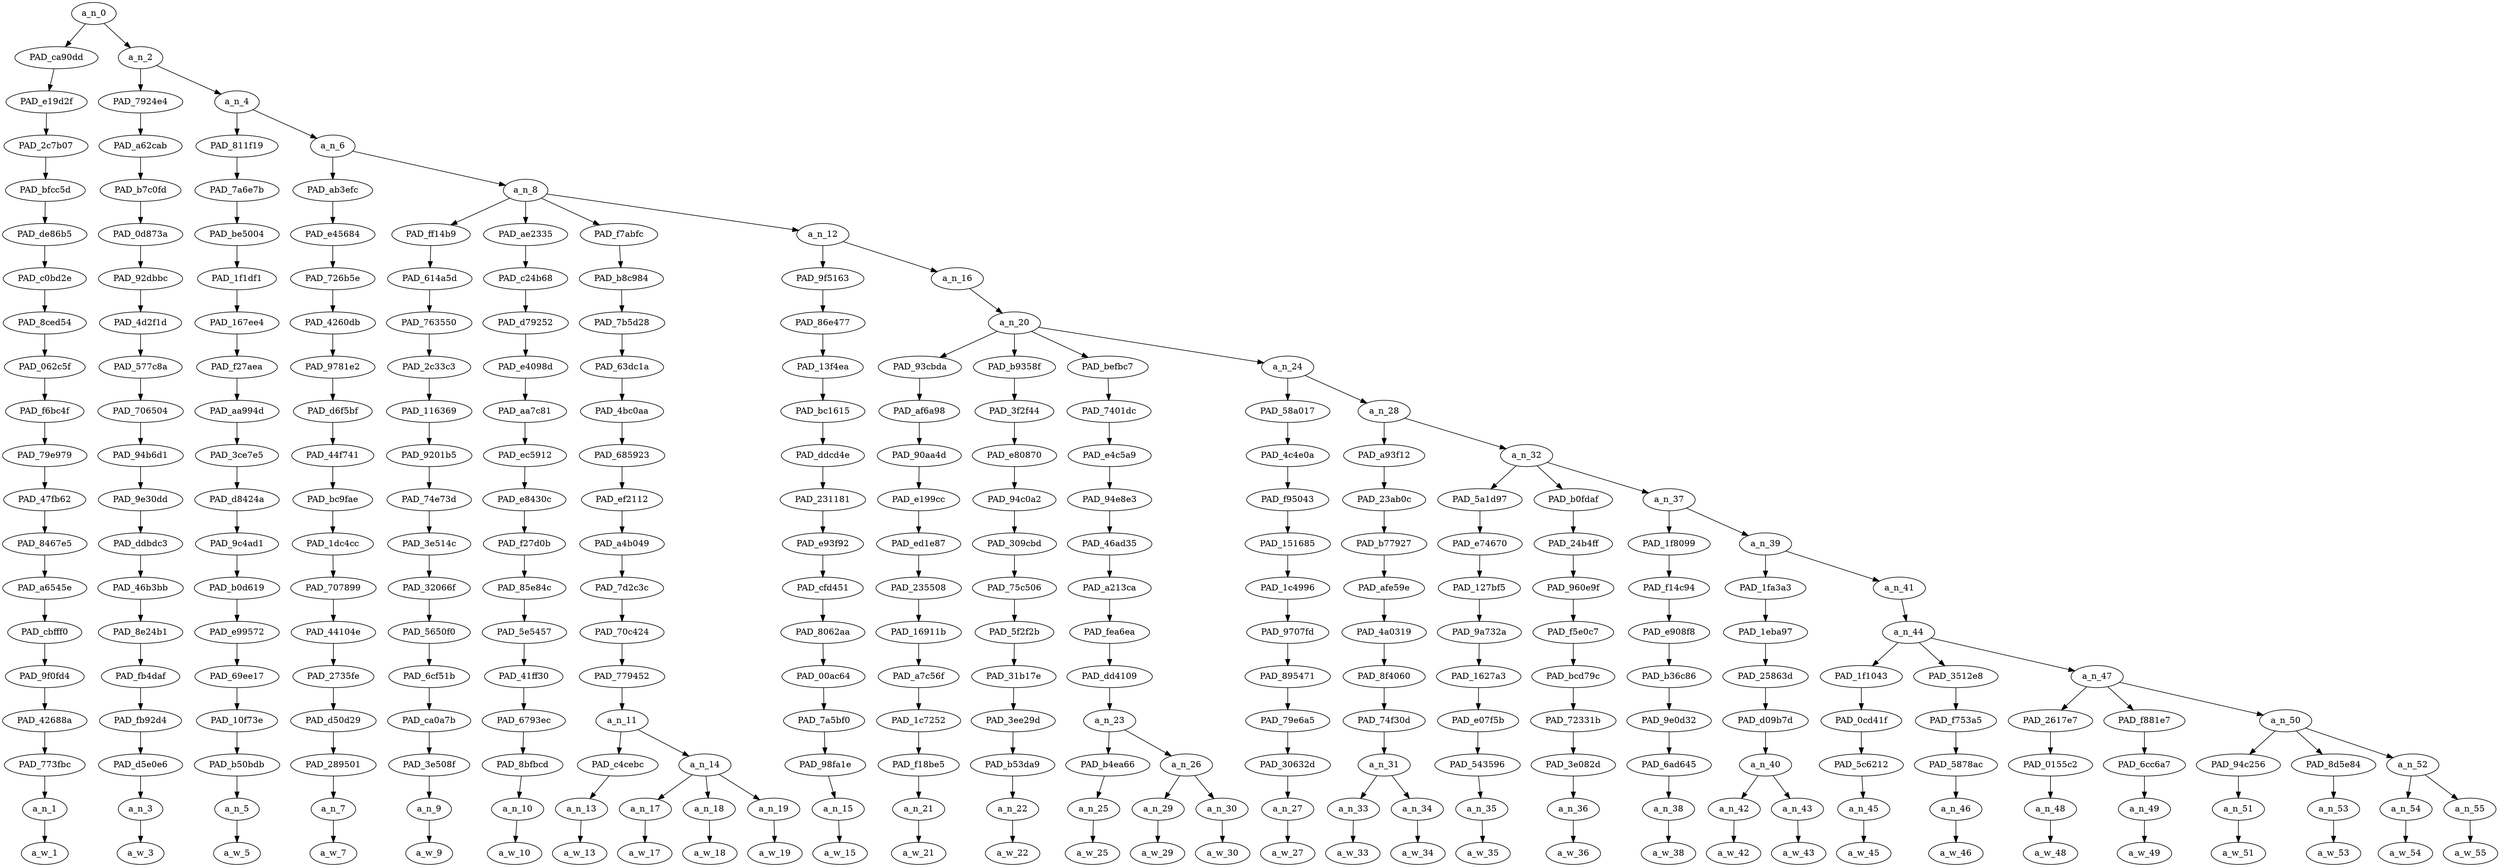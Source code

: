 strict digraph "" {
	a_n_0	[div_dir=-1,
		index=0,
		level=19,
		pos="1.12158203125,19!",
		text_span="[0, 1, 2, 3, 4, 5, 6, 7, 8, 9, 10, 11, 12, 13, 14, 15, 16, 17, 18, 19, 20, 21, 22, 23, 24, 25, 26, 27, 28, 29, 30, 31]",
		value=1.00000001];
	PAD_ca90dd	[div_dir=-1,
		index=0,
		level=18,
		pos="0.0,18!",
		text_span="[0]",
		value=0.02180018];
	a_n_0 -> PAD_ca90dd;
	a_n_2	[div_dir=-1,
		index=1,
		level=18,
		pos="2.2431640625,18!",
		text_span="[1, 2, 3, 4, 5, 6, 7, 8, 9, 10, 11, 12, 13, 14, 15, 16, 17, 18, 19, 20, 21, 22, 23, 24, 25, 26, 27, 28, 29, 30, 31]",
		value=0.97808562];
	a_n_0 -> a_n_2;
	PAD_e19d2f	[div_dir=-1,
		index=0,
		level=17,
		pos="0.0,17!",
		text_span="[0]",
		value=0.02180018];
	PAD_ca90dd -> PAD_e19d2f;
	PAD_2c7b07	[div_dir=-1,
		index=0,
		level=16,
		pos="0.0,16!",
		text_span="[0]",
		value=0.02180018];
	PAD_e19d2f -> PAD_2c7b07;
	PAD_bfcc5d	[div_dir=-1,
		index=0,
		level=15,
		pos="0.0,15!",
		text_span="[0]",
		value=0.02180018];
	PAD_2c7b07 -> PAD_bfcc5d;
	PAD_de86b5	[div_dir=-1,
		index=0,
		level=14,
		pos="0.0,14!",
		text_span="[0]",
		value=0.02180018];
	PAD_bfcc5d -> PAD_de86b5;
	PAD_c0bd2e	[div_dir=-1,
		index=0,
		level=13,
		pos="0.0,13!",
		text_span="[0]",
		value=0.02180018];
	PAD_de86b5 -> PAD_c0bd2e;
	PAD_8ced54	[div_dir=-1,
		index=0,
		level=12,
		pos="0.0,12!",
		text_span="[0]",
		value=0.02180018];
	PAD_c0bd2e -> PAD_8ced54;
	PAD_062c5f	[div_dir=-1,
		index=0,
		level=11,
		pos="0.0,11!",
		text_span="[0]",
		value=0.02180018];
	PAD_8ced54 -> PAD_062c5f;
	PAD_f6bc4f	[div_dir=-1,
		index=0,
		level=10,
		pos="0.0,10!",
		text_span="[0]",
		value=0.02180018];
	PAD_062c5f -> PAD_f6bc4f;
	PAD_79e979	[div_dir=-1,
		index=0,
		level=9,
		pos="0.0,9!",
		text_span="[0]",
		value=0.02180018];
	PAD_f6bc4f -> PAD_79e979;
	PAD_47fb62	[div_dir=-1,
		index=0,
		level=8,
		pos="0.0,8!",
		text_span="[0]",
		value=0.02180018];
	PAD_79e979 -> PAD_47fb62;
	PAD_8467e5	[div_dir=-1,
		index=0,
		level=7,
		pos="0.0,7!",
		text_span="[0]",
		value=0.02180018];
	PAD_47fb62 -> PAD_8467e5;
	PAD_a6545e	[div_dir=-1,
		index=0,
		level=6,
		pos="0.0,6!",
		text_span="[0]",
		value=0.02180018];
	PAD_8467e5 -> PAD_a6545e;
	PAD_cbfff0	[div_dir=-1,
		index=0,
		level=5,
		pos="0.0,5!",
		text_span="[0]",
		value=0.02180018];
	PAD_a6545e -> PAD_cbfff0;
	PAD_9f0fd4	[div_dir=-1,
		index=0,
		level=4,
		pos="0.0,4!",
		text_span="[0]",
		value=0.02180018];
	PAD_cbfff0 -> PAD_9f0fd4;
	PAD_42688a	[div_dir=-1,
		index=0,
		level=3,
		pos="0.0,3!",
		text_span="[0]",
		value=0.02180018];
	PAD_9f0fd4 -> PAD_42688a;
	PAD_773fbc	[div_dir=-1,
		index=0,
		level=2,
		pos="0.0,2!",
		text_span="[0]",
		value=0.02180018];
	PAD_42688a -> PAD_773fbc;
	a_n_1	[div_dir=-1,
		index=0,
		level=1,
		pos="0.0,1!",
		text_span="[0]",
		value=0.02180018];
	PAD_773fbc -> a_n_1;
	a_w_1	[div_dir=0,
		index=0,
		level=0,
		pos="0,0!",
		text_span="[0]",
		value=i];
	a_n_1 -> a_w_1;
	PAD_7924e4	[div_dir=-1,
		index=1,
		level=17,
		pos="1.0,17!",
		text_span="[1]",
		value=0.01591668];
	a_n_2 -> PAD_7924e4;
	a_n_4	[div_dir=-1,
		index=2,
		level=17,
		pos="3.486328125,17!",
		text_span="[2, 3, 4, 5, 6, 7, 8, 9, 10, 11, 12, 13, 14, 15, 16, 17, 18, 19, 20, 21, 22, 23, 24, 25, 26, 27, 28, 29, 30, 31]",
		value=0.96208654];
	a_n_2 -> a_n_4;
	PAD_a62cab	[div_dir=-1,
		index=1,
		level=16,
		pos="1.0,16!",
		text_span="[1]",
		value=0.01591668];
	PAD_7924e4 -> PAD_a62cab;
	PAD_b7c0fd	[div_dir=-1,
		index=1,
		level=15,
		pos="1.0,15!",
		text_span="[1]",
		value=0.01591668];
	PAD_a62cab -> PAD_b7c0fd;
	PAD_0d873a	[div_dir=-1,
		index=1,
		level=14,
		pos="1.0,14!",
		text_span="[1]",
		value=0.01591668];
	PAD_b7c0fd -> PAD_0d873a;
	PAD_92dbbc	[div_dir=-1,
		index=1,
		level=13,
		pos="1.0,13!",
		text_span="[1]",
		value=0.01591668];
	PAD_0d873a -> PAD_92dbbc;
	PAD_4d2f1d	[div_dir=-1,
		index=1,
		level=12,
		pos="1.0,12!",
		text_span="[1]",
		value=0.01591668];
	PAD_92dbbc -> PAD_4d2f1d;
	PAD_577c8a	[div_dir=-1,
		index=1,
		level=11,
		pos="1.0,11!",
		text_span="[1]",
		value=0.01591668];
	PAD_4d2f1d -> PAD_577c8a;
	PAD_706504	[div_dir=-1,
		index=1,
		level=10,
		pos="1.0,10!",
		text_span="[1]",
		value=0.01591668];
	PAD_577c8a -> PAD_706504;
	PAD_94b6d1	[div_dir=-1,
		index=1,
		level=9,
		pos="1.0,9!",
		text_span="[1]",
		value=0.01591668];
	PAD_706504 -> PAD_94b6d1;
	PAD_9e30dd	[div_dir=-1,
		index=1,
		level=8,
		pos="1.0,8!",
		text_span="[1]",
		value=0.01591668];
	PAD_94b6d1 -> PAD_9e30dd;
	PAD_ddbdc3	[div_dir=-1,
		index=1,
		level=7,
		pos="1.0,7!",
		text_span="[1]",
		value=0.01591668];
	PAD_9e30dd -> PAD_ddbdc3;
	PAD_46b3bb	[div_dir=-1,
		index=1,
		level=6,
		pos="1.0,6!",
		text_span="[1]",
		value=0.01591668];
	PAD_ddbdc3 -> PAD_46b3bb;
	PAD_8e24b1	[div_dir=-1,
		index=1,
		level=5,
		pos="1.0,5!",
		text_span="[1]",
		value=0.01591668];
	PAD_46b3bb -> PAD_8e24b1;
	PAD_fb4daf	[div_dir=-1,
		index=1,
		level=4,
		pos="1.0,4!",
		text_span="[1]",
		value=0.01591668];
	PAD_8e24b1 -> PAD_fb4daf;
	PAD_fb92d4	[div_dir=-1,
		index=1,
		level=3,
		pos="1.0,3!",
		text_span="[1]",
		value=0.01591668];
	PAD_fb4daf -> PAD_fb92d4;
	PAD_d5e0e6	[div_dir=-1,
		index=1,
		level=2,
		pos="1.0,2!",
		text_span="[1]",
		value=0.01591668];
	PAD_fb92d4 -> PAD_d5e0e6;
	a_n_3	[div_dir=-1,
		index=1,
		level=1,
		pos="1.0,1!",
		text_span="[1]",
		value=0.01591668];
	PAD_d5e0e6 -> a_n_3;
	a_w_3	[div_dir=0,
		index=1,
		level=0,
		pos="1,0!",
		text_span="[1]",
		value=have];
	a_n_3 -> a_w_3;
	PAD_811f19	[div_dir=-1,
		index=2,
		level=16,
		pos="2.0,16!",
		text_span="[2]",
		value=0.01624936];
	a_n_4 -> PAD_811f19;
	a_n_6	[div_dir=-1,
		index=3,
		level=16,
		pos="4.97265625,16!",
		text_span="[3, 4, 5, 6, 7, 8, 9, 10, 11, 12, 13, 14, 15, 16, 17, 18, 19, 20, 21, 22, 23, 24, 25, 26, 27, 28, 29, 30, 31]",
		value=0.94575656];
	a_n_4 -> a_n_6;
	PAD_7a6e7b	[div_dir=-1,
		index=2,
		level=15,
		pos="2.0,15!",
		text_span="[2]",
		value=0.01624936];
	PAD_811f19 -> PAD_7a6e7b;
	PAD_be5004	[div_dir=-1,
		index=2,
		level=14,
		pos="2.0,14!",
		text_span="[2]",
		value=0.01624936];
	PAD_7a6e7b -> PAD_be5004;
	PAD_1f1df1	[div_dir=-1,
		index=2,
		level=13,
		pos="2.0,13!",
		text_span="[2]",
		value=0.01624936];
	PAD_be5004 -> PAD_1f1df1;
	PAD_167ee4	[div_dir=-1,
		index=2,
		level=12,
		pos="2.0,12!",
		text_span="[2]",
		value=0.01624936];
	PAD_1f1df1 -> PAD_167ee4;
	PAD_f27aea	[div_dir=-1,
		index=2,
		level=11,
		pos="2.0,11!",
		text_span="[2]",
		value=0.01624936];
	PAD_167ee4 -> PAD_f27aea;
	PAD_aa994d	[div_dir=-1,
		index=2,
		level=10,
		pos="2.0,10!",
		text_span="[2]",
		value=0.01624936];
	PAD_f27aea -> PAD_aa994d;
	PAD_3ce7e5	[div_dir=-1,
		index=2,
		level=9,
		pos="2.0,9!",
		text_span="[2]",
		value=0.01624936];
	PAD_aa994d -> PAD_3ce7e5;
	PAD_d8424a	[div_dir=-1,
		index=2,
		level=8,
		pos="2.0,8!",
		text_span="[2]",
		value=0.01624936];
	PAD_3ce7e5 -> PAD_d8424a;
	PAD_9c4ad1	[div_dir=-1,
		index=2,
		level=7,
		pos="2.0,7!",
		text_span="[2]",
		value=0.01624936];
	PAD_d8424a -> PAD_9c4ad1;
	PAD_b0d619	[div_dir=-1,
		index=2,
		level=6,
		pos="2.0,6!",
		text_span="[2]",
		value=0.01624936];
	PAD_9c4ad1 -> PAD_b0d619;
	PAD_e99572	[div_dir=-1,
		index=2,
		level=5,
		pos="2.0,5!",
		text_span="[2]",
		value=0.01624936];
	PAD_b0d619 -> PAD_e99572;
	PAD_69ee17	[div_dir=-1,
		index=2,
		level=4,
		pos="2.0,4!",
		text_span="[2]",
		value=0.01624936];
	PAD_e99572 -> PAD_69ee17;
	PAD_10f73e	[div_dir=-1,
		index=2,
		level=3,
		pos="2.0,3!",
		text_span="[2]",
		value=0.01624936];
	PAD_69ee17 -> PAD_10f73e;
	PAD_b50bdb	[div_dir=-1,
		index=2,
		level=2,
		pos="2.0,2!",
		text_span="[2]",
		value=0.01624936];
	PAD_10f73e -> PAD_b50bdb;
	a_n_5	[div_dir=-1,
		index=2,
		level=1,
		pos="2.0,1!",
		text_span="[2]",
		value=0.01624936];
	PAD_b50bdb -> a_n_5;
	a_w_5	[div_dir=0,
		index=2,
		level=0,
		pos="2,0!",
		text_span="[2]",
		value=been];
	a_n_5 -> a_w_5;
	PAD_ab3efc	[div_dir=-1,
		index=3,
		level=15,
		pos="3.0,15!",
		text_span="[3]",
		value=0.03740294];
	a_n_6 -> PAD_ab3efc;
	a_n_8	[div_dir=-1,
		index=4,
		level=15,
		pos="6.9453125,15!",
		text_span="[4, 5, 6, 7, 8, 9, 10, 11, 12, 13, 14, 15, 16, 17, 18, 19, 20, 21, 22, 23, 24, 25, 26, 27, 28, 29, 30, 31]",
		value=0.90828100];
	a_n_6 -> a_n_8;
	PAD_e45684	[div_dir=-1,
		index=3,
		level=14,
		pos="3.0,14!",
		text_span="[3]",
		value=0.03740294];
	PAD_ab3efc -> PAD_e45684;
	PAD_726b5e	[div_dir=-1,
		index=3,
		level=13,
		pos="3.0,13!",
		text_span="[3]",
		value=0.03740294];
	PAD_e45684 -> PAD_726b5e;
	PAD_4260db	[div_dir=-1,
		index=3,
		level=12,
		pos="3.0,12!",
		text_span="[3]",
		value=0.03740294];
	PAD_726b5e -> PAD_4260db;
	PAD_9781e2	[div_dir=-1,
		index=3,
		level=11,
		pos="3.0,11!",
		text_span="[3]",
		value=0.03740294];
	PAD_4260db -> PAD_9781e2;
	PAD_d6f5bf	[div_dir=-1,
		index=3,
		level=10,
		pos="3.0,10!",
		text_span="[3]",
		value=0.03740294];
	PAD_9781e2 -> PAD_d6f5bf;
	PAD_44f741	[div_dir=-1,
		index=3,
		level=9,
		pos="3.0,9!",
		text_span="[3]",
		value=0.03740294];
	PAD_d6f5bf -> PAD_44f741;
	PAD_bc9fae	[div_dir=-1,
		index=3,
		level=8,
		pos="3.0,8!",
		text_span="[3]",
		value=0.03740294];
	PAD_44f741 -> PAD_bc9fae;
	PAD_1dc4cc	[div_dir=-1,
		index=3,
		level=7,
		pos="3.0,7!",
		text_span="[3]",
		value=0.03740294];
	PAD_bc9fae -> PAD_1dc4cc;
	PAD_707899	[div_dir=-1,
		index=3,
		level=6,
		pos="3.0,6!",
		text_span="[3]",
		value=0.03740294];
	PAD_1dc4cc -> PAD_707899;
	PAD_44104e	[div_dir=-1,
		index=3,
		level=5,
		pos="3.0,5!",
		text_span="[3]",
		value=0.03740294];
	PAD_707899 -> PAD_44104e;
	PAD_2735fe	[div_dir=-1,
		index=3,
		level=4,
		pos="3.0,4!",
		text_span="[3]",
		value=0.03740294];
	PAD_44104e -> PAD_2735fe;
	PAD_d50d29	[div_dir=-1,
		index=3,
		level=3,
		pos="3.0,3!",
		text_span="[3]",
		value=0.03740294];
	PAD_2735fe -> PAD_d50d29;
	PAD_289501	[div_dir=-1,
		index=3,
		level=2,
		pos="3.0,2!",
		text_span="[3]",
		value=0.03740294];
	PAD_d50d29 -> PAD_289501;
	a_n_7	[div_dir=-1,
		index=3,
		level=1,
		pos="3.0,1!",
		text_span="[3]",
		value=0.03740294];
	PAD_289501 -> a_n_7;
	a_w_7	[div_dir=0,
		index=3,
		level=0,
		pos="3,0!",
		text_span="[3]",
		value=communication];
	a_n_7 -> a_w_7;
	PAD_ff14b9	[div_dir=-1,
		index=4,
		level=14,
		pos="4.0,14!",
		text_span="[4]",
		value=0.03785305];
	a_n_8 -> PAD_ff14b9;
	PAD_ae2335	[div_dir=1,
		index=5,
		level=14,
		pos="5.0,14!",
		text_span="[5]",
		value=0.01686468];
	a_n_8 -> PAD_ae2335;
	PAD_f7abfc	[div_dir=-1,
		index=6,
		level=14,
		pos="7.0,14!",
		text_span="[6, 7, 8, 9]",
		value=0.06453490];
	a_n_8 -> PAD_f7abfc;
	a_n_12	[div_dir=-1,
		index=7,
		level=14,
		pos="11.78125,14!",
		text_span="[10, 11, 12, 13, 14, 15, 16, 17, 18, 19, 20, 21, 22, 23, 24, 25, 26, 27, 28, 29, 30, 31]",
		value=0.78896423];
	a_n_8 -> a_n_12;
	PAD_614a5d	[div_dir=-1,
		index=4,
		level=13,
		pos="4.0,13!",
		text_span="[4]",
		value=0.03785305];
	PAD_ff14b9 -> PAD_614a5d;
	PAD_763550	[div_dir=-1,
		index=4,
		level=12,
		pos="4.0,12!",
		text_span="[4]",
		value=0.03785305];
	PAD_614a5d -> PAD_763550;
	PAD_2c33c3	[div_dir=-1,
		index=4,
		level=11,
		pos="4.0,11!",
		text_span="[4]",
		value=0.03785305];
	PAD_763550 -> PAD_2c33c3;
	PAD_116369	[div_dir=-1,
		index=4,
		level=10,
		pos="4.0,10!",
		text_span="[4]",
		value=0.03785305];
	PAD_2c33c3 -> PAD_116369;
	PAD_9201b5	[div_dir=-1,
		index=4,
		level=9,
		pos="4.0,9!",
		text_span="[4]",
		value=0.03785305];
	PAD_116369 -> PAD_9201b5;
	PAD_74e73d	[div_dir=-1,
		index=4,
		level=8,
		pos="4.0,8!",
		text_span="[4]",
		value=0.03785305];
	PAD_9201b5 -> PAD_74e73d;
	PAD_3e514c	[div_dir=-1,
		index=4,
		level=7,
		pos="4.0,7!",
		text_span="[4]",
		value=0.03785305];
	PAD_74e73d -> PAD_3e514c;
	PAD_32066f	[div_dir=-1,
		index=4,
		level=6,
		pos="4.0,6!",
		text_span="[4]",
		value=0.03785305];
	PAD_3e514c -> PAD_32066f;
	PAD_5650f0	[div_dir=-1,
		index=4,
		level=5,
		pos="4.0,5!",
		text_span="[4]",
		value=0.03785305];
	PAD_32066f -> PAD_5650f0;
	PAD_6cf51b	[div_dir=-1,
		index=4,
		level=4,
		pos="4.0,4!",
		text_span="[4]",
		value=0.03785305];
	PAD_5650f0 -> PAD_6cf51b;
	PAD_ca0a7b	[div_dir=-1,
		index=4,
		level=3,
		pos="4.0,3!",
		text_span="[4]",
		value=0.03785305];
	PAD_6cf51b -> PAD_ca0a7b;
	PAD_3e508f	[div_dir=-1,
		index=4,
		level=2,
		pos="4.0,2!",
		text_span="[4]",
		value=0.03785305];
	PAD_ca0a7b -> PAD_3e508f;
	a_n_9	[div_dir=-1,
		index=4,
		level=1,
		pos="4.0,1!",
		text_span="[4]",
		value=0.03785305];
	PAD_3e508f -> a_n_9;
	a_w_9	[div_dir=0,
		index=4,
		level=0,
		pos="4,0!",
		text_span="[4]",
		value=banned];
	a_n_9 -> a_w_9;
	PAD_c24b68	[div_dir=1,
		index=5,
		level=13,
		pos="5.0,13!",
		text_span="[5]",
		value=0.01686468];
	PAD_ae2335 -> PAD_c24b68;
	PAD_d79252	[div_dir=1,
		index=5,
		level=12,
		pos="5.0,12!",
		text_span="[5]",
		value=0.01686468];
	PAD_c24b68 -> PAD_d79252;
	PAD_e4098d	[div_dir=1,
		index=5,
		level=11,
		pos="5.0,11!",
		text_span="[5]",
		value=0.01686468];
	PAD_d79252 -> PAD_e4098d;
	PAD_aa7c81	[div_dir=1,
		index=5,
		level=10,
		pos="5.0,10!",
		text_span="[5]",
		value=0.01686468];
	PAD_e4098d -> PAD_aa7c81;
	PAD_ec5912	[div_dir=1,
		index=5,
		level=9,
		pos="5.0,9!",
		text_span="[5]",
		value=0.01686468];
	PAD_aa7c81 -> PAD_ec5912;
	PAD_e8430c	[div_dir=1,
		index=5,
		level=8,
		pos="5.0,8!",
		text_span="[5]",
		value=0.01686468];
	PAD_ec5912 -> PAD_e8430c;
	PAD_f27d0b	[div_dir=1,
		index=5,
		level=7,
		pos="5.0,7!",
		text_span="[5]",
		value=0.01686468];
	PAD_e8430c -> PAD_f27d0b;
	PAD_85e84c	[div_dir=1,
		index=5,
		level=6,
		pos="5.0,6!",
		text_span="[5]",
		value=0.01686468];
	PAD_f27d0b -> PAD_85e84c;
	PAD_5e5457	[div_dir=1,
		index=5,
		level=5,
		pos="5.0,5!",
		text_span="[5]",
		value=0.01686468];
	PAD_85e84c -> PAD_5e5457;
	PAD_41ff30	[div_dir=1,
		index=5,
		level=4,
		pos="5.0,4!",
		text_span="[5]",
		value=0.01686468];
	PAD_5e5457 -> PAD_41ff30;
	PAD_6793ec	[div_dir=1,
		index=5,
		level=3,
		pos="5.0,3!",
		text_span="[5]",
		value=0.01686468];
	PAD_41ff30 -> PAD_6793ec;
	PAD_8bfbcd	[div_dir=1,
		index=5,
		level=2,
		pos="5.0,2!",
		text_span="[5]",
		value=0.01686468];
	PAD_6793ec -> PAD_8bfbcd;
	a_n_10	[div_dir=1,
		index=5,
		level=1,
		pos="5.0,1!",
		text_span="[5]",
		value=0.01686468];
	PAD_8bfbcd -> a_n_10;
	a_w_10	[div_dir=0,
		index=5,
		level=0,
		pos="5,0!",
		text_span="[5]",
		value=twice];
	a_n_10 -> a_w_10;
	PAD_b8c984	[div_dir=-1,
		index=6,
		level=13,
		pos="7.0,13!",
		text_span="[6, 7, 8, 9]",
		value=0.06453490];
	PAD_f7abfc -> PAD_b8c984;
	PAD_7b5d28	[div_dir=-1,
		index=6,
		level=12,
		pos="7.0,12!",
		text_span="[6, 7, 8, 9]",
		value=0.06453490];
	PAD_b8c984 -> PAD_7b5d28;
	PAD_63dc1a	[div_dir=-1,
		index=6,
		level=11,
		pos="7.0,11!",
		text_span="[6, 7, 8, 9]",
		value=0.06453490];
	PAD_7b5d28 -> PAD_63dc1a;
	PAD_4bc0aa	[div_dir=-1,
		index=6,
		level=10,
		pos="7.0,10!",
		text_span="[6, 7, 8, 9]",
		value=0.06453490];
	PAD_63dc1a -> PAD_4bc0aa;
	PAD_685923	[div_dir=-1,
		index=6,
		level=9,
		pos="7.0,9!",
		text_span="[6, 7, 8, 9]",
		value=0.06453490];
	PAD_4bc0aa -> PAD_685923;
	PAD_ef2112	[div_dir=-1,
		index=6,
		level=8,
		pos="7.0,8!",
		text_span="[6, 7, 8, 9]",
		value=0.06453490];
	PAD_685923 -> PAD_ef2112;
	PAD_a4b049	[div_dir=-1,
		index=6,
		level=7,
		pos="7.0,7!",
		text_span="[6, 7, 8, 9]",
		value=0.06453490];
	PAD_ef2112 -> PAD_a4b049;
	PAD_7d2c3c	[div_dir=-1,
		index=6,
		level=6,
		pos="7.0,6!",
		text_span="[6, 7, 8, 9]",
		value=0.06453490];
	PAD_a4b049 -> PAD_7d2c3c;
	PAD_70c424	[div_dir=-1,
		index=6,
		level=5,
		pos="7.0,5!",
		text_span="[6, 7, 8, 9]",
		value=0.06453490];
	PAD_7d2c3c -> PAD_70c424;
	PAD_779452	[div_dir=-1,
		index=6,
		level=4,
		pos="7.0,4!",
		text_span="[6, 7, 8, 9]",
		value=0.06453490];
	PAD_70c424 -> PAD_779452;
	a_n_11	[div_dir=-1,
		index=6,
		level=3,
		pos="7.0,3!",
		text_span="[6, 7, 8, 9]",
		value=0.06453490];
	PAD_779452 -> a_n_11;
	PAD_c4cebc	[div_dir=-1,
		index=6,
		level=2,
		pos="6.0,2!",
		text_span="[6]",
		value=0.01342337];
	a_n_11 -> PAD_c4cebc;
	a_n_14	[div_dir=-1,
		index=7,
		level=2,
		pos="8.0,2!",
		text_span="[7, 8, 9]",
		value=0.05108060];
	a_n_11 -> a_n_14;
	a_n_13	[div_dir=-1,
		index=6,
		level=1,
		pos="6.0,1!",
		text_span="[6]",
		value=0.01342337];
	PAD_c4cebc -> a_n_13;
	a_w_13	[div_dir=0,
		index=6,
		level=0,
		pos="6,0!",
		text_span="[6]",
		value=in];
	a_n_13 -> a_w_13;
	a_n_17	[div_dir=-1,
		index=7,
		level=1,
		pos="7.0,1!",
		text_span="[7]",
		value=0.01225529];
	a_n_14 -> a_n_17;
	a_n_18	[div_dir=-1,
		index=8,
		level=1,
		pos="8.0,1!",
		text_span="[8]",
		value=0.01467158];
	a_n_14 -> a_n_18;
	a_n_19	[div_dir=1,
		index=9,
		level=1,
		pos="9.0,1!",
		text_span="[9]",
		value=0.02411976];
	a_n_14 -> a_n_19;
	a_w_17	[div_dir=0,
		index=7,
		level=0,
		pos="7,0!",
		text_span="[7]",
		value=the];
	a_n_17 -> a_w_17;
	a_w_18	[div_dir=0,
		index=8,
		level=0,
		pos="8,0!",
		text_span="[8]",
		value=past];
	a_n_18 -> a_w_18;
	a_w_19	[div_dir=0,
		index=9,
		level=0,
		pos="9,0!",
		text_span="[9]",
		value=month];
	a_n_19 -> a_w_19;
	PAD_9f5163	[div_dir=1,
		index=7,
		level=13,
		pos="10.0,13!",
		text_span="[10]",
		value=0.01667409];
	a_n_12 -> PAD_9f5163;
	a_n_16	[div_dir=-1,
		index=8,
		level=13,
		pos="13.5625,13!",
		text_span="[11, 12, 13, 14, 15, 16, 17, 18, 19, 20, 21, 22, 23, 24, 25, 26, 27, 28, 29, 30, 31]",
		value=0.77225187];
	a_n_12 -> a_n_16;
	PAD_86e477	[div_dir=1,
		index=7,
		level=12,
		pos="10.0,12!",
		text_span="[10]",
		value=0.01667409];
	PAD_9f5163 -> PAD_86e477;
	PAD_13f4ea	[div_dir=1,
		index=7,
		level=11,
		pos="10.0,11!",
		text_span="[10]",
		value=0.01667409];
	PAD_86e477 -> PAD_13f4ea;
	PAD_bc1615	[div_dir=1,
		index=7,
		level=10,
		pos="10.0,10!",
		text_span="[10]",
		value=0.01667409];
	PAD_13f4ea -> PAD_bc1615;
	PAD_ddcd4e	[div_dir=1,
		index=7,
		level=9,
		pos="10.0,9!",
		text_span="[10]",
		value=0.01667409];
	PAD_bc1615 -> PAD_ddcd4e;
	PAD_231181	[div_dir=1,
		index=7,
		level=8,
		pos="10.0,8!",
		text_span="[10]",
		value=0.01667409];
	PAD_ddcd4e -> PAD_231181;
	PAD_e93f92	[div_dir=1,
		index=7,
		level=7,
		pos="10.0,7!",
		text_span="[10]",
		value=0.01667409];
	PAD_231181 -> PAD_e93f92;
	PAD_cfd451	[div_dir=1,
		index=7,
		level=6,
		pos="10.0,6!",
		text_span="[10]",
		value=0.01667409];
	PAD_e93f92 -> PAD_cfd451;
	PAD_8062aa	[div_dir=1,
		index=7,
		level=5,
		pos="10.0,5!",
		text_span="[10]",
		value=0.01667409];
	PAD_cfd451 -> PAD_8062aa;
	PAD_00ac64	[div_dir=1,
		index=7,
		level=4,
		pos="10.0,4!",
		text_span="[10]",
		value=0.01667409];
	PAD_8062aa -> PAD_00ac64;
	PAD_7a5bf0	[div_dir=1,
		index=7,
		level=3,
		pos="10.0,3!",
		text_span="[10]",
		value=0.01667409];
	PAD_00ac64 -> PAD_7a5bf0;
	PAD_98fa1e	[div_dir=1,
		index=8,
		level=2,
		pos="10.0,2!",
		text_span="[10]",
		value=0.01667409];
	PAD_7a5bf0 -> PAD_98fa1e;
	a_n_15	[div_dir=1,
		index=10,
		level=1,
		pos="10.0,1!",
		text_span="[10]",
		value=0.01667409];
	PAD_98fa1e -> a_n_15;
	a_w_15	[div_dir=0,
		index=10,
		level=0,
		pos="10,0!",
		text_span="[10]",
		value=for];
	a_n_15 -> a_w_15;
	a_n_20	[div_dir=-1,
		index=8,
		level=12,
		pos="13.5625,12!",
		text_span="[11, 12, 13, 14, 15, 16, 17, 18, 19, 20, 21, 22, 23, 24, 25, 26, 27, 28, 29, 30, 31]",
		value=0.77220687];
	a_n_16 -> a_n_20;
	PAD_93cbda	[div_dir=1,
		index=8,
		level=11,
		pos="11.0,11!",
		text_span="[11]",
		value=0.03746054];
	a_n_20 -> PAD_93cbda;
	PAD_b9358f	[div_dir=1,
		index=9,
		level=11,
		pos="12.0,11!",
		text_span="[12]",
		value=0.04092145];
	a_n_20 -> PAD_b9358f;
	PAD_befbc7	[div_dir=-1,
		index=10,
		level=11,
		pos="13.75,11!",
		text_span="[13, 14, 15]",
		value=0.31857517];
	a_n_20 -> PAD_befbc7;
	a_n_24	[div_dir=-1,
		index=11,
		level=11,
		pos="17.5,11!",
		text_span="[16, 17, 18, 19, 20, 21, 22, 23, 24, 25, 26, 27, 28, 29, 30, 31]",
		value=0.37520472];
	a_n_20 -> a_n_24;
	PAD_af6a98	[div_dir=1,
		index=8,
		level=10,
		pos="11.0,10!",
		text_span="[11]",
		value=0.03746054];
	PAD_93cbda -> PAD_af6a98;
	PAD_90aa4d	[div_dir=1,
		index=8,
		level=9,
		pos="11.0,9!",
		text_span="[11]",
		value=0.03746054];
	PAD_af6a98 -> PAD_90aa4d;
	PAD_e199cc	[div_dir=1,
		index=8,
		level=8,
		pos="11.0,8!",
		text_span="[11]",
		value=0.03746054];
	PAD_90aa4d -> PAD_e199cc;
	PAD_ed1e87	[div_dir=1,
		index=8,
		level=7,
		pos="11.0,7!",
		text_span="[11]",
		value=0.03746054];
	PAD_e199cc -> PAD_ed1e87;
	PAD_235508	[div_dir=1,
		index=8,
		level=6,
		pos="11.0,6!",
		text_span="[11]",
		value=0.03746054];
	PAD_ed1e87 -> PAD_235508;
	PAD_16911b	[div_dir=1,
		index=8,
		level=5,
		pos="11.0,5!",
		text_span="[11]",
		value=0.03746054];
	PAD_235508 -> PAD_16911b;
	PAD_a7c56f	[div_dir=1,
		index=8,
		level=4,
		pos="11.0,4!",
		text_span="[11]",
		value=0.03746054];
	PAD_16911b -> PAD_a7c56f;
	PAD_1c7252	[div_dir=1,
		index=8,
		level=3,
		pos="11.0,3!",
		text_span="[11]",
		value=0.03746054];
	PAD_a7c56f -> PAD_1c7252;
	PAD_f18be5	[div_dir=1,
		index=9,
		level=2,
		pos="11.0,2!",
		text_span="[11]",
		value=0.03746054];
	PAD_1c7252 -> PAD_f18be5;
	a_n_21	[div_dir=1,
		index=11,
		level=1,
		pos="11.0,1!",
		text_span="[11]",
		value=0.03746054];
	PAD_f18be5 -> a_n_21;
	a_w_21	[div_dir=0,
		index=11,
		level=0,
		pos="11,0!",
		text_span="[11]",
		value=calling];
	a_n_21 -> a_w_21;
	PAD_3f2f44	[div_dir=1,
		index=9,
		level=10,
		pos="12.0,10!",
		text_span="[12]",
		value=0.04092145];
	PAD_b9358f -> PAD_3f2f44;
	PAD_e80870	[div_dir=1,
		index=9,
		level=9,
		pos="12.0,9!",
		text_span="[12]",
		value=0.04092145];
	PAD_3f2f44 -> PAD_e80870;
	PAD_94c0a2	[div_dir=1,
		index=9,
		level=8,
		pos="12.0,8!",
		text_span="[12]",
		value=0.04092145];
	PAD_e80870 -> PAD_94c0a2;
	PAD_309cbd	[div_dir=1,
		index=9,
		level=7,
		pos="12.0,7!",
		text_span="[12]",
		value=0.04092145];
	PAD_94c0a2 -> PAD_309cbd;
	PAD_75c506	[div_dir=1,
		index=9,
		level=6,
		pos="12.0,6!",
		text_span="[12]",
		value=0.04092145];
	PAD_309cbd -> PAD_75c506;
	PAD_5f2f2b	[div_dir=1,
		index=9,
		level=5,
		pos="12.0,5!",
		text_span="[12]",
		value=0.04092145];
	PAD_75c506 -> PAD_5f2f2b;
	PAD_31b17e	[div_dir=1,
		index=9,
		level=4,
		pos="12.0,4!",
		text_span="[12]",
		value=0.04092145];
	PAD_5f2f2b -> PAD_31b17e;
	PAD_3ee29d	[div_dir=1,
		index=9,
		level=3,
		pos="12.0,3!",
		text_span="[12]",
		value=0.04092145];
	PAD_31b17e -> PAD_3ee29d;
	PAD_b53da9	[div_dir=1,
		index=10,
		level=2,
		pos="12.0,2!",
		text_span="[12]",
		value=0.04092145];
	PAD_3ee29d -> PAD_b53da9;
	a_n_22	[div_dir=1,
		index=12,
		level=1,
		pos="12.0,1!",
		text_span="[12]",
		value=0.04092145];
	PAD_b53da9 -> a_n_22;
	a_w_22	[div_dir=0,
		index=12,
		level=0,
		pos="12,0!",
		text_span="[12]",
		value=kids];
	a_n_22 -> a_w_22;
	PAD_7401dc	[div_dir=-1,
		index=10,
		level=10,
		pos="13.75,10!",
		text_span="[13, 14, 15]",
		value=0.31857517];
	PAD_befbc7 -> PAD_7401dc;
	PAD_e4c5a9	[div_dir=-1,
		index=10,
		level=9,
		pos="13.75,9!",
		text_span="[13, 14, 15]",
		value=0.31857517];
	PAD_7401dc -> PAD_e4c5a9;
	PAD_94e8e3	[div_dir=-1,
		index=10,
		level=8,
		pos="13.75,8!",
		text_span="[13, 14, 15]",
		value=0.31857517];
	PAD_e4c5a9 -> PAD_94e8e3;
	PAD_46ad35	[div_dir=-1,
		index=10,
		level=7,
		pos="13.75,7!",
		text_span="[13, 14, 15]",
		value=0.31857517];
	PAD_94e8e3 -> PAD_46ad35;
	PAD_a213ca	[div_dir=-1,
		index=10,
		level=6,
		pos="13.75,6!",
		text_span="[13, 14, 15]",
		value=0.31857517];
	PAD_46ad35 -> PAD_a213ca;
	PAD_fea6ea	[div_dir=-1,
		index=10,
		level=5,
		pos="13.75,5!",
		text_span="[13, 14, 15]",
		value=0.31857517];
	PAD_a213ca -> PAD_fea6ea;
	PAD_dd4109	[div_dir=-1,
		index=10,
		level=4,
		pos="13.75,4!",
		text_span="[13, 14, 15]",
		value=0.31857517];
	PAD_fea6ea -> PAD_dd4109;
	a_n_23	[div_dir=-1,
		index=10,
		level=3,
		pos="13.75,3!",
		text_span="[13, 14, 15]",
		value=0.31857517];
	PAD_dd4109 -> a_n_23;
	PAD_b4ea66	[div_dir=-1,
		index=11,
		level=2,
		pos="13.0,2!",
		text_span="[13]",
		value=0.21517578];
	a_n_23 -> PAD_b4ea66;
	a_n_26	[div_dir=1,
		index=12,
		level=2,
		pos="14.5,2!",
		text_span="[14, 15]",
		value=0.10333164];
	a_n_23 -> a_n_26;
	a_n_25	[div_dir=-1,
		index=13,
		level=1,
		pos="13.0,1!",
		text_span="[13]",
		value=0.21517578];
	PAD_b4ea66 -> a_n_25;
	a_w_25	[div_dir=0,
		index=13,
		level=0,
		pos="13,0!",
		text_span="[13]",
		value=faggots];
	a_n_25 -> a_w_25;
	a_n_29	[div_dir=1,
		index=14,
		level=1,
		pos="14.0,1!",
		text_span="[14]",
		value=0.02184344];
	a_n_26 -> a_n_29;
	a_n_30	[div_dir=1,
		index=15,
		level=1,
		pos="15.0,1!",
		text_span="[15]",
		value=0.08145823];
	a_n_26 -> a_n_30;
	a_w_29	[div_dir=0,
		index=14,
		level=0,
		pos="14,0!",
		text_span="[14]",
		value=on];
	a_n_29 -> a_w_29;
	a_w_30	[div_dir=0,
		index=15,
		level=0,
		pos="15,0!",
		text_span="[15]",
		value=rb6];
	a_n_30 -> a_w_30;
	PAD_58a017	[div_dir=1,
		index=11,
		level=10,
		pos="16.0,10!",
		text_span="[16]",
		value=0.02004661];
	a_n_24 -> PAD_58a017;
	a_n_28	[div_dir=-1,
		index=12,
		level=10,
		pos="19.0,10!",
		text_span="[17, 18, 19, 20, 21, 22, 23, 24, 25, 26, 27, 28, 29, 30, 31]",
		value=0.35507837];
	a_n_24 -> a_n_28;
	PAD_4c4e0a	[div_dir=1,
		index=11,
		level=9,
		pos="16.0,9!",
		text_span="[16]",
		value=0.02004661];
	PAD_58a017 -> PAD_4c4e0a;
	PAD_f95043	[div_dir=1,
		index=11,
		level=8,
		pos="16.0,8!",
		text_span="[16]",
		value=0.02004661];
	PAD_4c4e0a -> PAD_f95043;
	PAD_151685	[div_dir=1,
		index=11,
		level=7,
		pos="16.0,7!",
		text_span="[16]",
		value=0.02004661];
	PAD_f95043 -> PAD_151685;
	PAD_1c4996	[div_dir=1,
		index=11,
		level=6,
		pos="16.0,6!",
		text_span="[16]",
		value=0.02004661];
	PAD_151685 -> PAD_1c4996;
	PAD_9707fd	[div_dir=1,
		index=11,
		level=5,
		pos="16.0,5!",
		text_span="[16]",
		value=0.02004661];
	PAD_1c4996 -> PAD_9707fd;
	PAD_895471	[div_dir=1,
		index=11,
		level=4,
		pos="16.0,4!",
		text_span="[16]",
		value=0.02004661];
	PAD_9707fd -> PAD_895471;
	PAD_79e6a5	[div_dir=1,
		index=11,
		level=3,
		pos="16.0,3!",
		text_span="[16]",
		value=0.02004661];
	PAD_895471 -> PAD_79e6a5;
	PAD_30632d	[div_dir=1,
		index=13,
		level=2,
		pos="16.0,2!",
		text_span="[16]",
		value=0.02004661];
	PAD_79e6a5 -> PAD_30632d;
	a_n_27	[div_dir=1,
		index=16,
		level=1,
		pos="16.0,1!",
		text_span="[16]",
		value=0.02004661];
	PAD_30632d -> a_n_27;
	a_w_27	[div_dir=0,
		index=16,
		level=0,
		pos="16,0!",
		text_span="[16]",
		value=when];
	a_n_27 -> a_w_27;
	PAD_a93f12	[div_dir=-1,
		index=12,
		level=9,
		pos="17.5,9!",
		text_span="[17, 18]",
		value=0.08486872];
	a_n_28 -> PAD_a93f12;
	a_n_32	[div_dir=-1,
		index=13,
		level=9,
		pos="20.5,9!",
		text_span="[19, 20, 21, 22, 23, 24, 25, 26, 27, 28, 29, 30, 31]",
		value=0.27012727];
	a_n_28 -> a_n_32;
	PAD_23ab0c	[div_dir=-1,
		index=12,
		level=8,
		pos="17.5,8!",
		text_span="[17, 18]",
		value=0.08486872];
	PAD_a93f12 -> PAD_23ab0c;
	PAD_b77927	[div_dir=-1,
		index=12,
		level=7,
		pos="17.5,7!",
		text_span="[17, 18]",
		value=0.08486872];
	PAD_23ab0c -> PAD_b77927;
	PAD_afe59e	[div_dir=-1,
		index=12,
		level=6,
		pos="17.5,6!",
		text_span="[17, 18]",
		value=0.08486872];
	PAD_b77927 -> PAD_afe59e;
	PAD_4a0319	[div_dir=-1,
		index=12,
		level=5,
		pos="17.5,5!",
		text_span="[17, 18]",
		value=0.08486872];
	PAD_afe59e -> PAD_4a0319;
	PAD_8f4060	[div_dir=-1,
		index=12,
		level=4,
		pos="17.5,4!",
		text_span="[17, 18]",
		value=0.08486872];
	PAD_4a0319 -> PAD_8f4060;
	PAD_74f30d	[div_dir=-1,
		index=12,
		level=3,
		pos="17.5,3!",
		text_span="[17, 18]",
		value=0.08486872];
	PAD_8f4060 -> PAD_74f30d;
	a_n_31	[div_dir=-1,
		index=14,
		level=2,
		pos="17.5,2!",
		text_span="[17, 18]",
		value=0.08486872];
	PAD_74f30d -> a_n_31;
	a_n_33	[div_dir=1,
		index=17,
		level=1,
		pos="17.0,1!",
		text_span="[17]",
		value=0.02705707];
	a_n_31 -> a_n_33;
	a_n_34	[div_dir=-1,
		index=18,
		level=1,
		pos="18.0,1!",
		text_span="[18]",
		value=0.05771574];
	a_n_31 -> a_n_34;
	a_w_33	[div_dir=0,
		index=17,
		level=0,
		pos="17,0!",
		text_span="[17]",
		value=my];
	a_n_33 -> a_w_33;
	a_w_34	[div_dir=0,
		index=18,
		level=0,
		pos="18,0!",
		text_span="[18]",
		value=teammates];
	a_n_34 -> a_w_34;
	PAD_5a1d97	[div_dir=-1,
		index=13,
		level=8,
		pos="19.0,8!",
		text_span="[19]",
		value=0.04118232];
	a_n_32 -> PAD_5a1d97;
	PAD_b0fdaf	[div_dir=1,
		index=14,
		level=8,
		pos="20.0,8!",
		text_span="[20]",
		value=0.02106800];
	a_n_32 -> PAD_b0fdaf;
	a_n_37	[div_dir=-1,
		index=15,
		level=8,
		pos="22.5,8!",
		text_span="[21, 22, 23, 24, 25, 26, 27, 28, 29, 30, 31]",
		value=0.20782460];
	a_n_32 -> a_n_37;
	PAD_e74670	[div_dir=-1,
		index=13,
		level=7,
		pos="19.0,7!",
		text_span="[19]",
		value=0.04118232];
	PAD_5a1d97 -> PAD_e74670;
	PAD_127bf5	[div_dir=-1,
		index=13,
		level=6,
		pos="19.0,6!",
		text_span="[19]",
		value=0.04118232];
	PAD_e74670 -> PAD_127bf5;
	PAD_9a732a	[div_dir=-1,
		index=13,
		level=5,
		pos="19.0,5!",
		text_span="[19]",
		value=0.04118232];
	PAD_127bf5 -> PAD_9a732a;
	PAD_1627a3	[div_dir=-1,
		index=13,
		level=4,
		pos="19.0,4!",
		text_span="[19]",
		value=0.04118232];
	PAD_9a732a -> PAD_1627a3;
	PAD_e07f5b	[div_dir=-1,
		index=13,
		level=3,
		pos="19.0,3!",
		text_span="[19]",
		value=0.04118232];
	PAD_1627a3 -> PAD_e07f5b;
	PAD_543596	[div_dir=-1,
		index=15,
		level=2,
		pos="19.0,2!",
		text_span="[19]",
		value=0.04118232];
	PAD_e07f5b -> PAD_543596;
	a_n_35	[div_dir=-1,
		index=19,
		level=1,
		pos="19.0,1!",
		text_span="[19]",
		value=0.04118232];
	PAD_543596 -> a_n_35;
	a_w_35	[div_dir=0,
		index=19,
		level=0,
		pos="19,0!",
		text_span="[19]",
		value=kill];
	a_n_35 -> a_w_35;
	PAD_24b4ff	[div_dir=1,
		index=14,
		level=7,
		pos="20.0,7!",
		text_span="[20]",
		value=0.02106800];
	PAD_b0fdaf -> PAD_24b4ff;
	PAD_960e9f	[div_dir=1,
		index=14,
		level=6,
		pos="20.0,6!",
		text_span="[20]",
		value=0.02106800];
	PAD_24b4ff -> PAD_960e9f;
	PAD_f5e0c7	[div_dir=1,
		index=14,
		level=5,
		pos="20.0,5!",
		text_span="[20]",
		value=0.02106800];
	PAD_960e9f -> PAD_f5e0c7;
	PAD_bcd79c	[div_dir=1,
		index=14,
		level=4,
		pos="20.0,4!",
		text_span="[20]",
		value=0.02106800];
	PAD_f5e0c7 -> PAD_bcd79c;
	PAD_72331b	[div_dir=1,
		index=14,
		level=3,
		pos="20.0,3!",
		text_span="[20]",
		value=0.02106800];
	PAD_bcd79c -> PAD_72331b;
	PAD_3e082d	[div_dir=1,
		index=16,
		level=2,
		pos="20.0,2!",
		text_span="[20]",
		value=0.02106800];
	PAD_72331b -> PAD_3e082d;
	a_n_36	[div_dir=1,
		index=20,
		level=1,
		pos="20.0,1!",
		text_span="[20]",
		value=0.02106800];
	PAD_3e082d -> a_n_36;
	a_w_36	[div_dir=0,
		index=20,
		level=0,
		pos="20,0!",
		text_span="[20]",
		value=me];
	a_n_36 -> a_w_36;
	PAD_1f8099	[div_dir=-1,
		index=15,
		level=7,
		pos="21.0,7!",
		text_span="[21]",
		value=0.01566226];
	a_n_37 -> PAD_1f8099;
	a_n_39	[div_dir=-1,
		index=16,
		level=7,
		pos="24.0,7!",
		text_span="[22, 23, 24, 25, 26, 27, 28, 29, 30, 31]",
		value=0.19209780];
	a_n_37 -> a_n_39;
	PAD_f14c94	[div_dir=-1,
		index=15,
		level=6,
		pos="21.0,6!",
		text_span="[21]",
		value=0.01566226];
	PAD_1f8099 -> PAD_f14c94;
	PAD_e908f8	[div_dir=-1,
		index=15,
		level=5,
		pos="21.0,5!",
		text_span="[21]",
		value=0.01566226];
	PAD_f14c94 -> PAD_e908f8;
	PAD_b36c86	[div_dir=-1,
		index=15,
		level=4,
		pos="21.0,4!",
		text_span="[21]",
		value=0.01566226];
	PAD_e908f8 -> PAD_b36c86;
	PAD_9e0d32	[div_dir=-1,
		index=15,
		level=3,
		pos="21.0,3!",
		text_span="[21]",
		value=0.01566226];
	PAD_b36c86 -> PAD_9e0d32;
	PAD_6ad645	[div_dir=-1,
		index=17,
		level=2,
		pos="21.0,2!",
		text_span="[21]",
		value=0.01566226];
	PAD_9e0d32 -> PAD_6ad645;
	a_n_38	[div_dir=-1,
		index=21,
		level=1,
		pos="21.0,1!",
		text_span="[21]",
		value=0.01566226];
	PAD_6ad645 -> a_n_38;
	a_w_38	[div_dir=0,
		index=21,
		level=0,
		pos="21,0!",
		text_span="[21]",
		value=for1];
	a_n_38 -> a_w_38;
	PAD_1fa3a3	[div_dir=1,
		index=16,
		level=6,
		pos="22.5,6!",
		text_span="[22, 23]",
		value=0.03117705];
	a_n_39 -> PAD_1fa3a3;
	a_n_41	[div_dir=-1,
		index=17,
		level=6,
		pos="25.5,6!",
		text_span="[24, 25, 26, 27, 28, 29, 30, 31]",
		value=0.16085335];
	a_n_39 -> a_n_41;
	PAD_1eba97	[div_dir=1,
		index=16,
		level=5,
		pos="22.5,5!",
		text_span="[22, 23]",
		value=0.03117705];
	PAD_1fa3a3 -> PAD_1eba97;
	PAD_25863d	[div_dir=1,
		index=16,
		level=4,
		pos="22.5,4!",
		text_span="[22, 23]",
		value=0.03117705];
	PAD_1eba97 -> PAD_25863d;
	PAD_d09b7d	[div_dir=1,
		index=16,
		level=3,
		pos="22.5,3!",
		text_span="[22, 23]",
		value=0.03117705];
	PAD_25863d -> PAD_d09b7d;
	a_n_40	[div_dir=1,
		index=18,
		level=2,
		pos="22.5,2!",
		text_span="[22, 23]",
		value=0.03117705];
	PAD_d09b7d -> a_n_40;
	a_n_42	[div_dir=1,
		index=22,
		level=1,
		pos="22.0,1!",
		text_span="[22]",
		value=0.01239021];
	a_n_40 -> a_n_42;
	a_n_43	[div_dir=1,
		index=23,
		level=1,
		pos="23.0,1!",
		text_span="[23]",
		value=0.01873109];
	a_n_40 -> a_n_43;
	a_w_42	[div_dir=0,
		index=22,
		level=0,
		pos="22,0!",
		text_span="[22]",
		value=no];
	a_n_42 -> a_w_42;
	a_w_43	[div_dir=0,
		index=23,
		level=0,
		pos="23,0!",
		text_span="[23]",
		value=reason];
	a_n_43 -> a_w_43;
	a_n_44	[div_dir=-1,
		index=17,
		level=5,
		pos="25.5,5!",
		text_span="[24, 25, 26, 27, 28, 29, 30, 31]",
		value=0.16074740];
	a_n_41 -> a_n_44;
	PAD_1f1043	[div_dir=-1,
		index=17,
		level=4,
		pos="24.0,4!",
		text_span="[24]",
		value=0.03855348];
	a_n_44 -> PAD_1f1043;
	PAD_3512e8	[div_dir=1,
		index=18,
		level=4,
		pos="25.0,4!",
		text_span="[25]",
		value=0.01680937];
	a_n_44 -> PAD_3512e8;
	a_n_47	[div_dir=-1,
		index=19,
		level=4,
		pos="27.5,4!",
		text_span="[26, 27, 28, 29, 30, 31]",
		value=0.10527861];
	a_n_44 -> a_n_47;
	PAD_0cd41f	[div_dir=-1,
		index=17,
		level=3,
		pos="24.0,3!",
		text_span="[24]",
		value=0.03855348];
	PAD_1f1043 -> PAD_0cd41f;
	PAD_5c6212	[div_dir=-1,
		index=19,
		level=2,
		pos="24.0,2!",
		text_span="[24]",
		value=0.03855348];
	PAD_0cd41f -> PAD_5c6212;
	a_n_45	[div_dir=-1,
		index=24,
		level=1,
		pos="24.0,1!",
		text_span="[24]",
		value=0.03855348];
	PAD_5c6212 -> a_n_45;
	a_w_45	[div_dir=0,
		index=24,
		level=0,
		pos="24,0!",
		text_span="[24]",
		value=kids1];
	a_n_45 -> a_w_45;
	PAD_f753a5	[div_dir=1,
		index=18,
		level=3,
		pos="25.0,3!",
		text_span="[25]",
		value=0.01680937];
	PAD_3512e8 -> PAD_f753a5;
	PAD_5878ac	[div_dir=1,
		index=20,
		level=2,
		pos="25.0,2!",
		text_span="[25]",
		value=0.01680937];
	PAD_f753a5 -> PAD_5878ac;
	a_n_46	[div_dir=1,
		index=25,
		level=1,
		pos="25.0,1!",
		text_span="[25]",
		value=0.01680937];
	PAD_5878ac -> a_n_46;
	a_w_46	[div_dir=0,
		index=25,
		level=0,
		pos="25,0!",
		text_span="[25]",
		value=really];
	a_n_46 -> a_w_46;
	PAD_2617e7	[div_dir=-1,
		index=19,
		level=3,
		pos="26.0,3!",
		text_span="[26]",
		value=0.01189260];
	a_n_47 -> PAD_2617e7;
	PAD_f881e7	[div_dir=1,
		index=20,
		level=3,
		pos="27.0,3!",
		text_span="[27]",
		value=0.01138462];
	a_n_47 -> PAD_f881e7;
	a_n_50	[div_dir=-1,
		index=21,
		level=3,
		pos="29.5,3!",
		text_span="[28, 29, 30, 31]",
		value=0.08190750];
	a_n_47 -> a_n_50;
	PAD_0155c2	[div_dir=-1,
		index=21,
		level=2,
		pos="26.0,2!",
		text_span="[26]",
		value=0.01189260];
	PAD_2617e7 -> PAD_0155c2;
	a_n_48	[div_dir=-1,
		index=26,
		level=1,
		pos="26.0,1!",
		text_span="[26]",
		value=0.01189260];
	PAD_0155c2 -> a_n_48;
	a_w_48	[div_dir=0,
		index=26,
		level=0,
		pos="26,0!",
		text_span="[26]",
		value=can];
	a_n_48 -> a_w_48;
	PAD_6cc6a7	[div_dir=1,
		index=22,
		level=2,
		pos="27.0,2!",
		text_span="[27]",
		value=0.01138462];
	PAD_f881e7 -> PAD_6cc6a7;
	a_n_49	[div_dir=1,
		index=27,
		level=1,
		pos="27.0,1!",
		text_span="[27]",
		value=0.01138462];
	PAD_6cc6a7 -> a_n_49;
	a_w_49	[div_dir=0,
		index=27,
		level=0,
		pos="27,0!",
		text_span="[27]",
		value=not];
	a_n_49 -> a_w_49;
	PAD_94c256	[div_dir=-1,
		index=23,
		level=2,
		pos="28.0,2!",
		text_span="[28]",
		value=0.01953883];
	a_n_50 -> PAD_94c256;
	PAD_8d5e84	[div_dir=-1,
		index=25,
		level=2,
		pos="31.0,2!",
		text_span="[31]",
		value=0.02570415];
	a_n_50 -> PAD_8d5e84;
	a_n_52	[div_dir=-1,
		index=24,
		level=2,
		pos="29.5,2!",
		text_span="[29, 30]",
		value=0.03652731];
	a_n_50 -> a_n_52;
	a_n_51	[div_dir=-1,
		index=28,
		level=1,
		pos="28.0,1!",
		text_span="[28]",
		value=0.01953883];
	PAD_94c256 -> a_n_51;
	a_w_51	[div_dir=0,
		index=28,
		level=0,
		pos="28,0!",
		text_span="[28]",
		value=handle];
	a_n_51 -> a_w_51;
	a_n_53	[div_dir=-1,
		index=31,
		level=1,
		pos="31.0,1!",
		text_span="[31]",
		value=0.02570415];
	PAD_8d5e84 -> a_n_53;
	a_w_53	[div_dir=0,
		index=31,
		level=0,
		pos="31,0!",
		text_span="[31]",
		value=nowadays];
	a_n_53 -> a_w_53;
	a_n_54	[div_dir=1,
		index=29,
		level=1,
		pos="29.0,1!",
		text_span="[29]",
		value=0.01281905];
	a_n_52 -> a_n_54;
	a_n_55	[div_dir=-1,
		index=30,
		level=1,
		pos="30.0,1!",
		text_span="[30]",
		value=0.02360054];
	a_n_52 -> a_n_55;
	a_w_54	[div_dir=0,
		index=29,
		level=0,
		pos="29,0!",
		text_span="[29]",
		value=this];
	a_n_54 -> a_w_54;
	a_w_55	[div_dir=0,
		index=30,
		level=0,
		pos="30,0!",
		text_span="[30]",
		value=shit];
	a_n_55 -> a_w_55;
}

